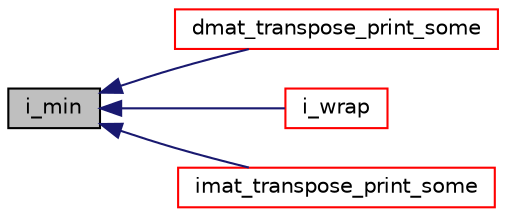 digraph "i_min"
{
  bgcolor="transparent";
  edge [fontname="Helvetica",fontsize="10",labelfontname="Helvetica",labelfontsize="10"];
  node [fontname="Helvetica",fontsize="10",shape=record];
  rankdir="LR";
  Node1 [label="i_min",height=0.2,width=0.4,color="black", fillcolor="grey75", style="filled", fontcolor="black"];
  Node1 -> Node2 [dir="back",color="midnightblue",fontsize="10",style="solid",fontname="Helvetica"];
  Node2 [label="dmat_transpose_print_some",height=0.2,width=0.4,color="red",URL="$a07678.html#a8287e1ce47b22e5a7dc1e3d950ab6ce2"];
  Node1 -> Node3 [dir="back",color="midnightblue",fontsize="10",style="solid",fontname="Helvetica"];
  Node3 [label="i_wrap",height=0.2,width=0.4,color="red",URL="$a07678.html#ae07a984e2fafd371df7f7f8c83518e71"];
  Node1 -> Node4 [dir="back",color="midnightblue",fontsize="10",style="solid",fontname="Helvetica"];
  Node4 [label="imat_transpose_print_some",height=0.2,width=0.4,color="red",URL="$a07678.html#a63cb70ea9628453f6d4eda3c1bd6ff67"];
}
